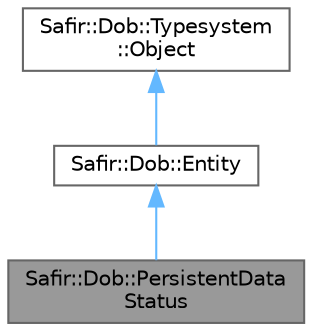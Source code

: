 digraph "Safir::Dob::PersistentDataStatus"
{
 // LATEX_PDF_SIZE
  bgcolor="transparent";
  edge [fontname=Helvetica,fontsize=10,labelfontname=Helvetica,labelfontsize=10];
  node [fontname=Helvetica,fontsize=10,shape=box,height=0.2,width=0.4];
  Node1 [label="Safir::Dob::PersistentData\lStatus",height=0.2,width=0.4,color="gray40", fillcolor="grey60", style="filled", fontcolor="black",tooltip="This class has no summary."];
  Node2 -> Node1 [dir="back",color="steelblue1",style="solid"];
  Node2 [label="Safir::Dob::Entity",height=0.2,width=0.4,color="gray40", fillcolor="white", style="filled",URL="$a01763.html",tooltip="The baseclass for all entities."];
  Node3 -> Node2 [dir="back",color="steelblue1",style="solid"];
  Node3 [label="Safir::Dob::Typesystem\l::Object",height=0.2,width=0.4,color="gray40", fillcolor="white", style="filled",URL="$a01499.html",tooltip="The base class for all DOB objects."];
}
